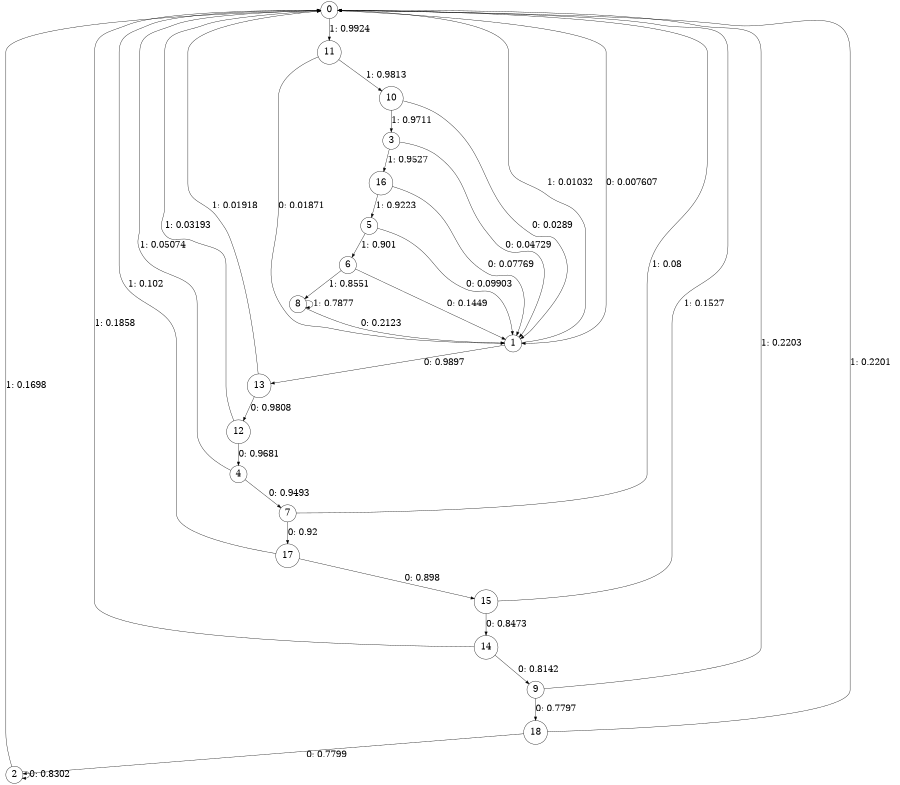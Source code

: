 digraph "ch3_random_source_L11" {
size = "6,8.5";
ratio = "fill";
node [shape = circle];
node [fontsize = 24];
edge [fontsize = 24];
0 -> 1 [label = "0: 0.007607  "];
0 -> 11 [label = "1: 0.9924   "];
1 -> 13 [label = "0: 0.9897   "];
1 -> 0 [label = "1: 0.01032  "];
2 -> 2 [label = "0: 0.8302   "];
2 -> 0 [label = "1: 0.1698   "];
3 -> 1 [label = "0: 0.04729  "];
3 -> 16 [label = "1: 0.9527   "];
4 -> 7 [label = "0: 0.9493   "];
4 -> 0 [label = "1: 0.05074  "];
5 -> 1 [label = "0: 0.09903  "];
5 -> 6 [label = "1: 0.901    "];
6 -> 1 [label = "0: 0.1449   "];
6 -> 8 [label = "1: 0.8551   "];
7 -> 17 [label = "0: 0.92     "];
7 -> 0 [label = "1: 0.08     "];
8 -> 1 [label = "0: 0.2123   "];
8 -> 8 [label = "1: 0.7877   "];
9 -> 18 [label = "0: 0.7797   "];
9 -> 0 [label = "1: 0.2203   "];
10 -> 1 [label = "0: 0.0289   "];
10 -> 3 [label = "1: 0.9711   "];
11 -> 1 [label = "0: 0.01871  "];
11 -> 10 [label = "1: 0.9813   "];
12 -> 4 [label = "0: 0.9681   "];
12 -> 0 [label = "1: 0.03193  "];
13 -> 12 [label = "0: 0.9808   "];
13 -> 0 [label = "1: 0.01918  "];
14 -> 9 [label = "0: 0.8142   "];
14 -> 0 [label = "1: 0.1858   "];
15 -> 14 [label = "0: 0.8473   "];
15 -> 0 [label = "1: 0.1527   "];
16 -> 1 [label = "0: 0.07769  "];
16 -> 5 [label = "1: 0.9223   "];
17 -> 15 [label = "0: 0.898    "];
17 -> 0 [label = "1: 0.102    "];
18 -> 2 [label = "0: 0.7799   "];
18 -> 0 [label = "1: 0.2201   "];
}
